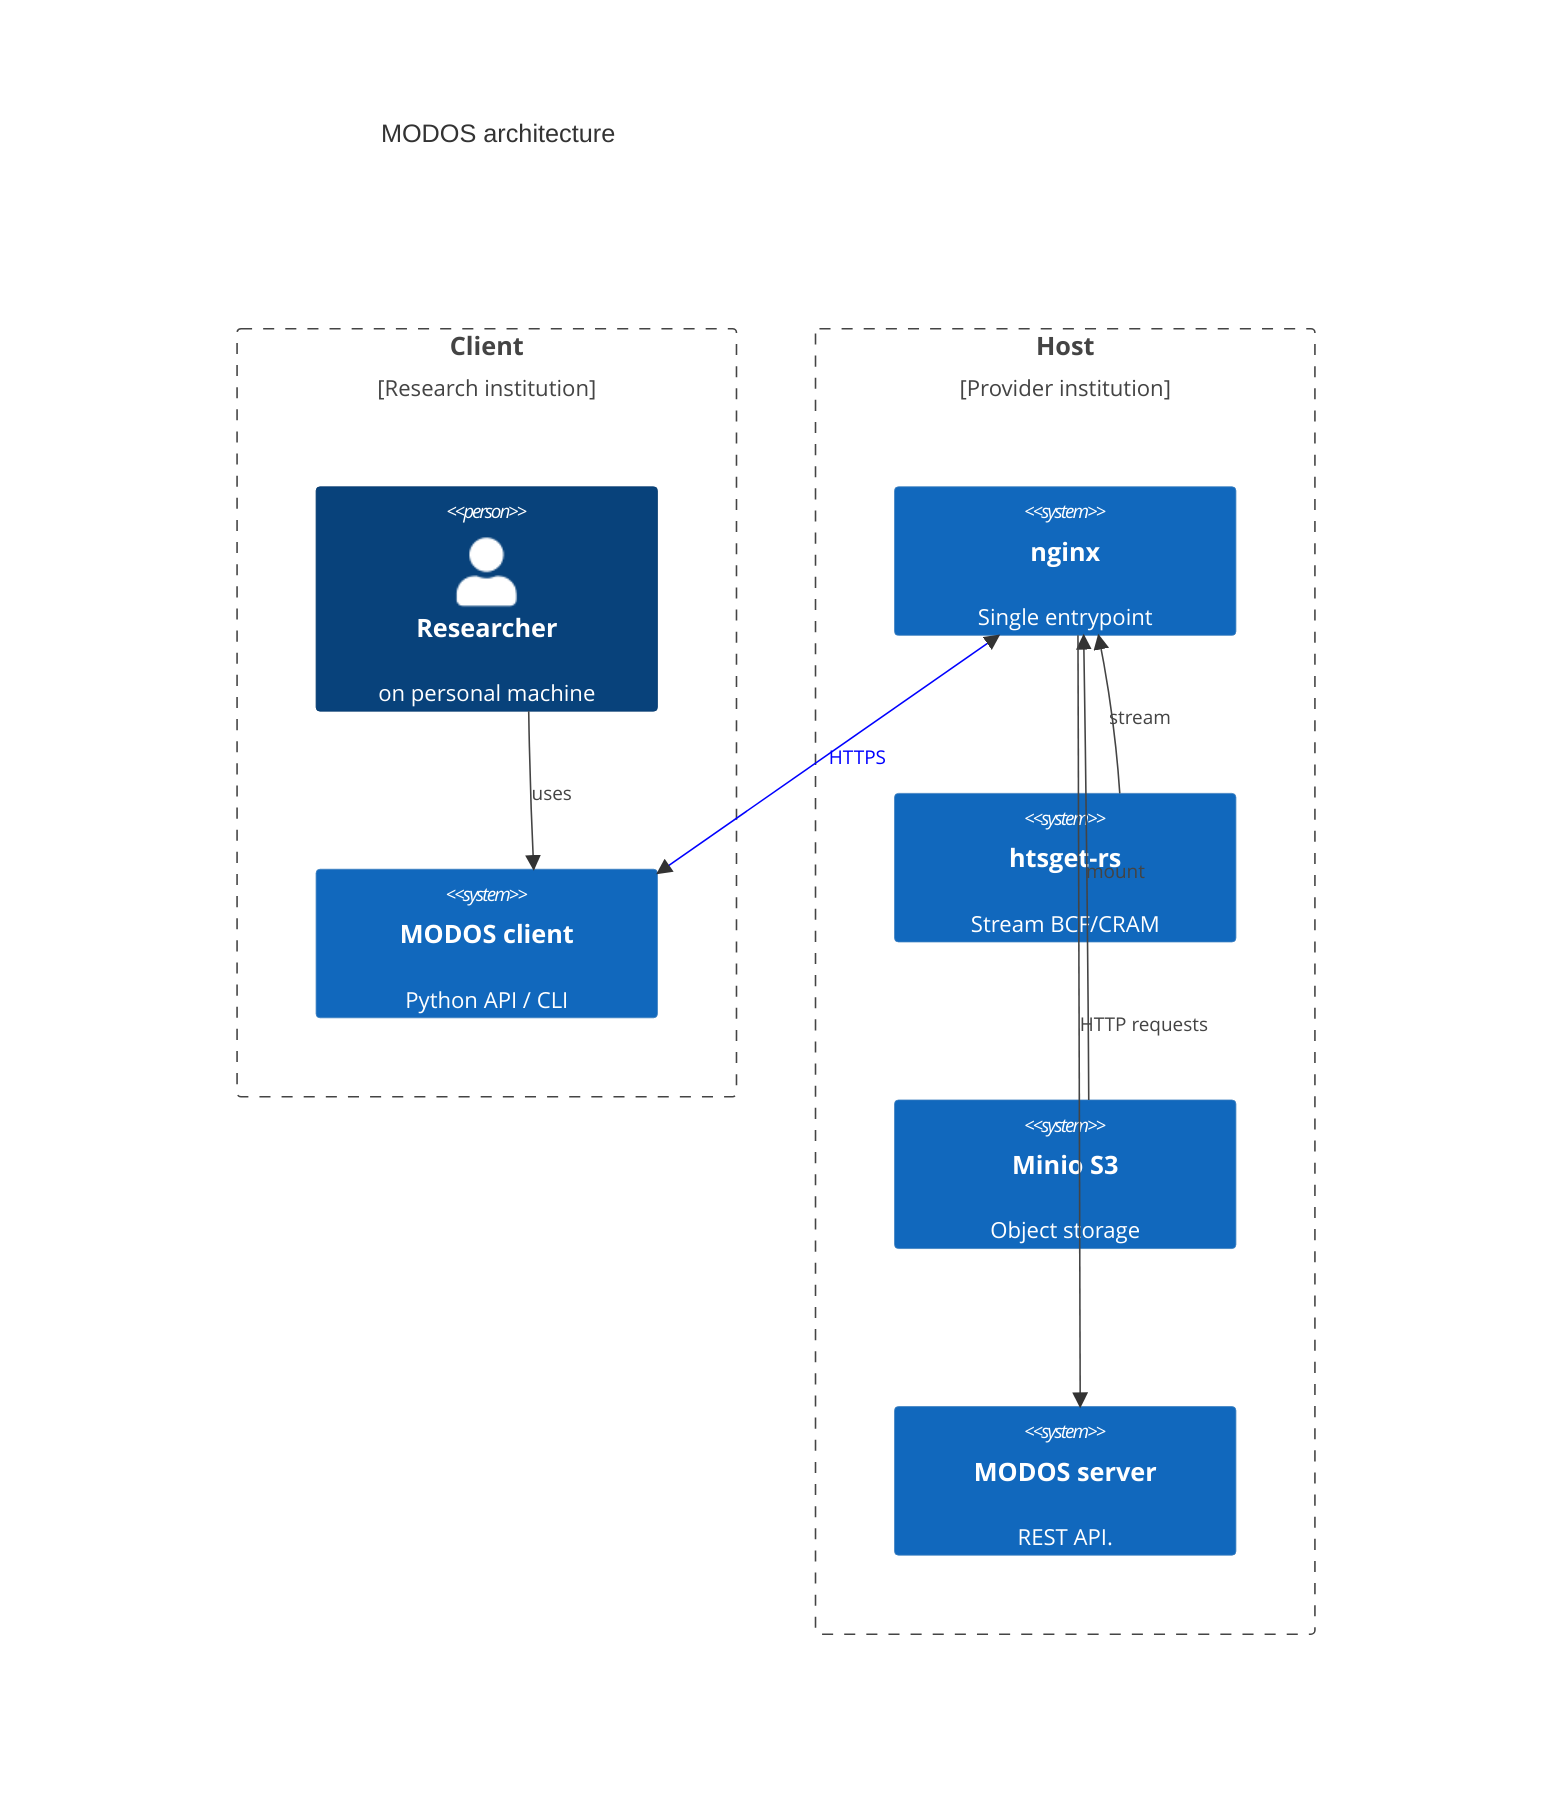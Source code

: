 C4Context
      title MODOS architecture
      Boundary(ClientInstitution, "Client", "Research institution") {
        Person(User, "Researcher", "on personal machine")
        System(ModosClient, "MODOS client", "Python API / CLI")
      }

      Boundary(HostInstitution, "Host", "Provider institution") {

          System(Nginx, "nginx", "Single entrypoint")
          System(HtsgetServer, "htsget-rs", "Stream BCF/CRAM")
          System(MinioS3, "Minio S3", "Object storage")
          System(Server, "MODOS server", "REST API.")

      }


      BiRel(ModosClient, Nginx, "HTTPS")
      Rel(HtsgetServer, Nginx, "stream")
      Rel(MinioS3, Nginx, "mount")
      Rel(Nginx, Server, "HTTP requests")
      Rel(User, ModosClient, "uses")

      UpdateRelStyle(ModosClient, Nginx, $textColor="blue", $lineColor="blue")

      UpdateLayoutConfig($c4ShapeInRow="5", $c4BoundaryInColumn="2")